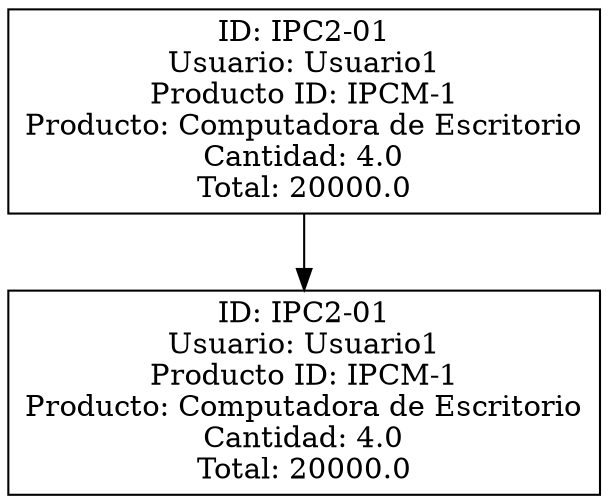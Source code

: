 digraph G {
     rankdir=TB;
     node[shape=record];
node0 [label="ID: IPC2-01\nUsuario: Usuario1\nProducto ID: IPCM-1\nProducto: Computadora de Escritorio\nCantidad: 4.0\nTotal: 20000.0"];
node0 -> node1;
node1 [label="ID: IPC2-01\nUsuario: Usuario1\nProducto ID: IPCM-1\nProducto: Computadora de Escritorio\nCantidad: 4.0\nTotal: 20000.0"];
}